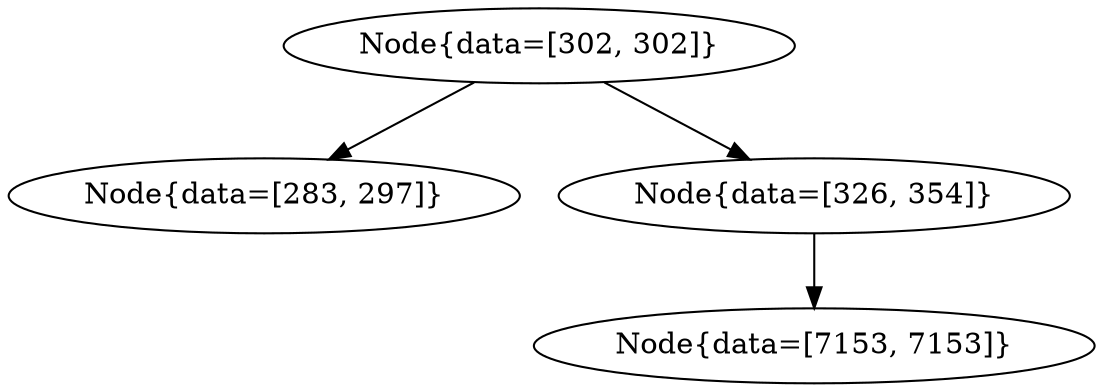 digraph G{
1509114479 [label="Node{data=[302, 302]}"]
1509114479 -> 302256620
302256620 [label="Node{data=[283, 297]}"]
1509114479 -> 1825091071
1825091071 [label="Node{data=[326, 354]}"]
1825091071 -> 1798217138
1798217138 [label="Node{data=[7153, 7153]}"]
}